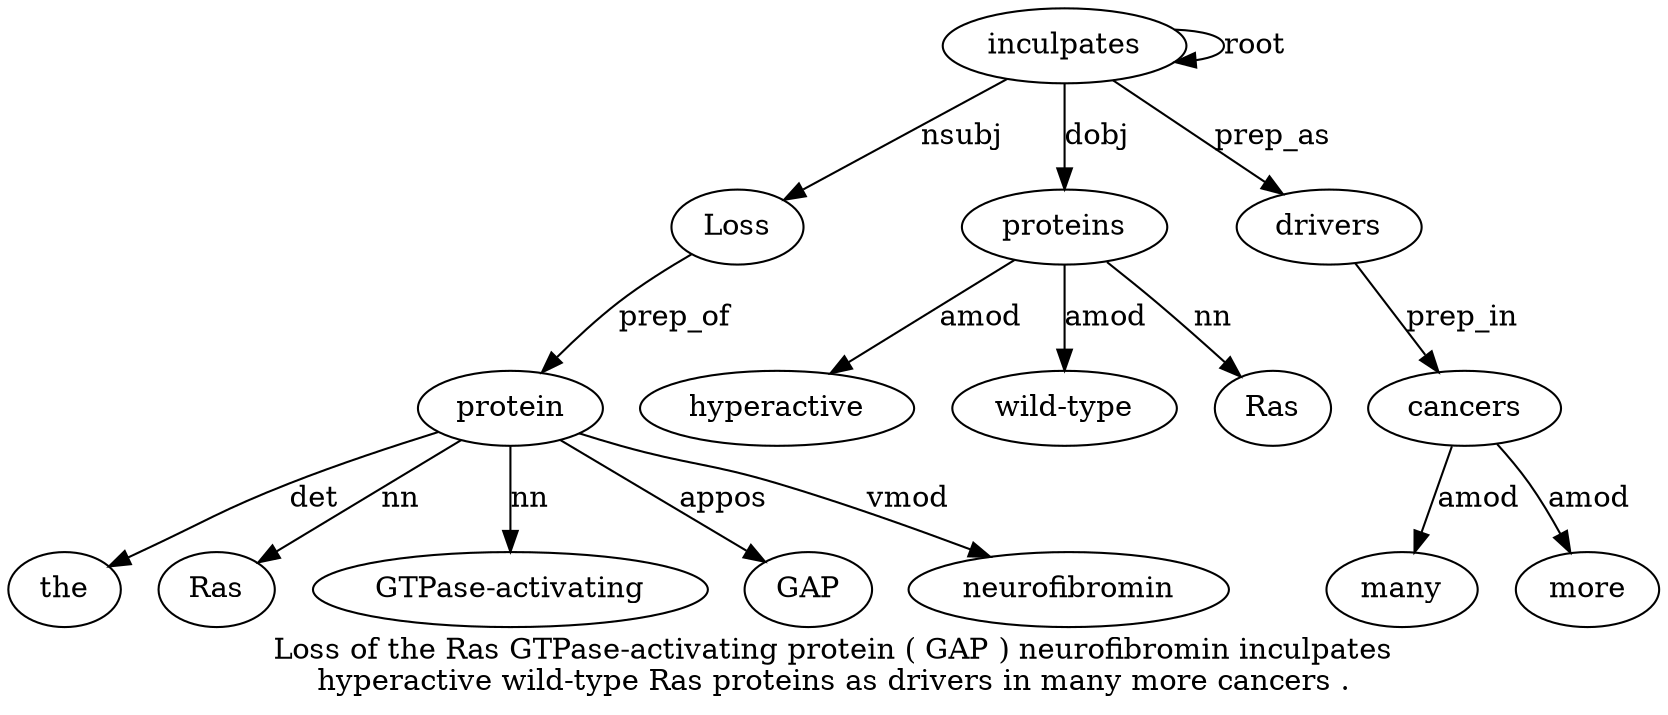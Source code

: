 digraph "Loss of the Ras GTPase-activating protein ( GAP ) neurofibromin inculpates hyperactive wild-type Ras proteins as drivers in many more cancers ." {
label="Loss of the Ras GTPase-activating protein ( GAP ) neurofibromin inculpates
hyperactive wild-type Ras proteins as drivers in many more cancers .";
inculpates11 [style=filled, fillcolor=white, label=inculpates];
Loss1 [style=filled, fillcolor=white, label=Loss];
inculpates11 -> Loss1  [label=nsubj];
protein6 [style=filled, fillcolor=white, label=protein];
the3 [style=filled, fillcolor=white, label=the];
protein6 -> the3  [label=det];
Ras4 [style=filled, fillcolor=white, label=Ras];
protein6 -> Ras4  [label=nn];
"GTPase-activating5" [style=filled, fillcolor=white, label="GTPase-activating"];
protein6 -> "GTPase-activating5"  [label=nn];
Loss1 -> protein6  [label=prep_of];
GAP8 [style=filled, fillcolor=white, label=GAP];
protein6 -> GAP8  [label=appos];
neurofibromin10 [style=filled, fillcolor=white, label=neurofibromin];
protein6 -> neurofibromin10  [label=vmod];
inculpates11 -> inculpates11  [label=root];
proteins15 [style=filled, fillcolor=white, label=proteins];
hyperactive12 [style=filled, fillcolor=white, label=hyperactive];
proteins15 -> hyperactive12  [label=amod];
"wild-type13" [style=filled, fillcolor=white, label="wild-type"];
proteins15 -> "wild-type13"  [label=amod];
Ras14 [style=filled, fillcolor=white, label=Ras];
proteins15 -> Ras14  [label=nn];
inculpates11 -> proteins15  [label=dobj];
drivers17 [style=filled, fillcolor=white, label=drivers];
inculpates11 -> drivers17  [label=prep_as];
cancers21 [style=filled, fillcolor=white, label=cancers];
many19 [style=filled, fillcolor=white, label=many];
cancers21 -> many19  [label=amod];
more20 [style=filled, fillcolor=white, label=more];
cancers21 -> more20  [label=amod];
drivers17 -> cancers21  [label=prep_in];
}
